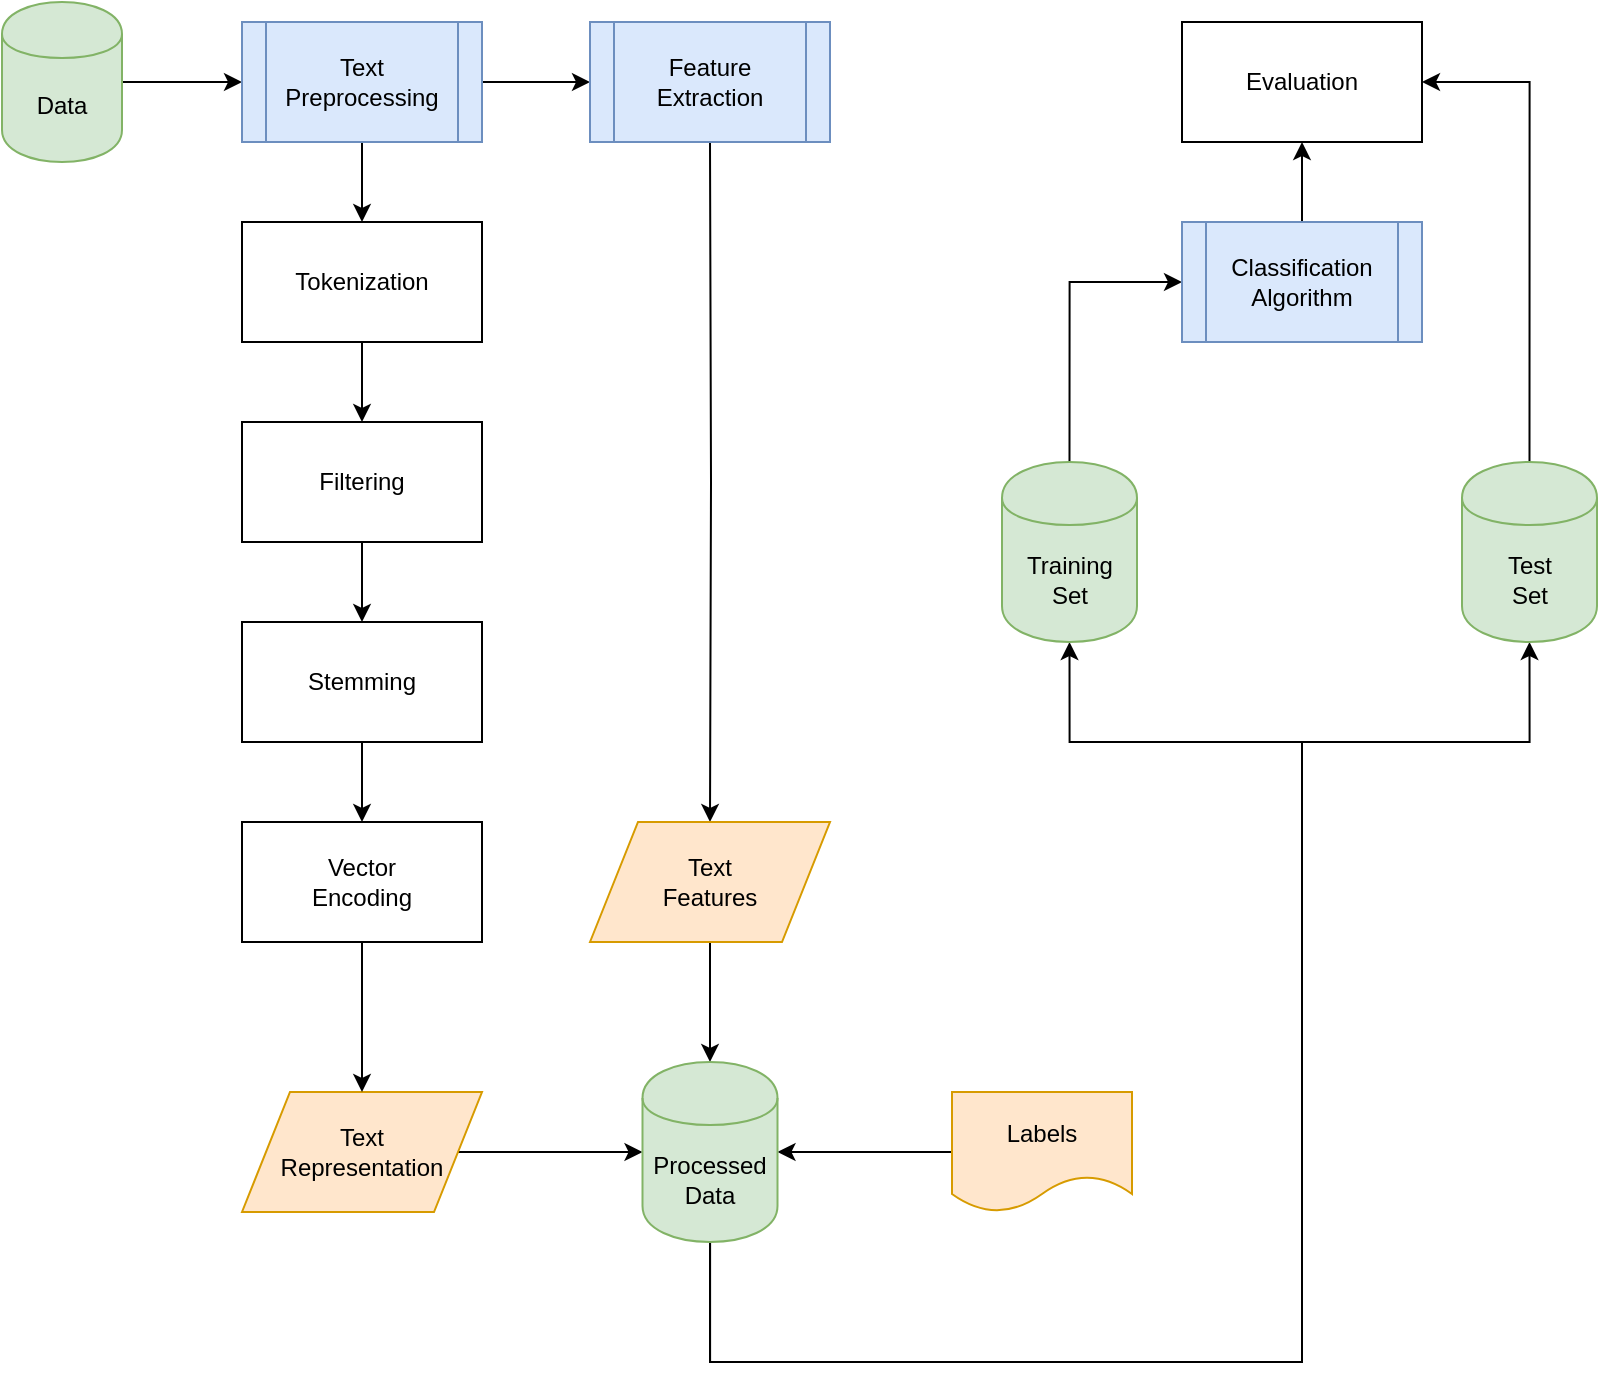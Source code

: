 <mxfile version="13.2.4" type="device"><diagram id="C5RBs43oDa-KdzZeNtuy" name="Page-1"><mxGraphModel dx="529" dy="1083" grid="1" gridSize="10" guides="1" tooltips="1" connect="1" arrows="1" fold="1" page="1" pageScale="1" pageWidth="827" pageHeight="1169" math="0" shadow="0"><root><mxCell id="WIyWlLk6GJQsqaUBKTNV-0"/><mxCell id="WIyWlLk6GJQsqaUBKTNV-1" parent="WIyWlLk6GJQsqaUBKTNV-0"/><mxCell id="RiM2dG6Ae0GsIkJmWlXL-3" style="edgeStyle=orthogonalEdgeStyle;rounded=0;orthogonalLoop=1;jettySize=auto;html=1;exitX=1;exitY=0.5;exitDx=0;exitDy=0;entryX=0;entryY=0.5;entryDx=0;entryDy=0;" parent="WIyWlLk6GJQsqaUBKTNV-1" source="HAJMogAvcHWUK49n_sLj-0" target="HAJMogAvcHWUK49n_sLj-26" edge="1"><mxGeometry relative="1" as="geometry"/></mxCell><mxCell id="HAJMogAvcHWUK49n_sLj-0" value="Text&lt;br&gt;Representation" style="shape=parallelogram;perimeter=parallelogramPerimeter;whiteSpace=wrap;html=1;fillColor=#ffe6cc;strokeColor=#d79b00;" parent="WIyWlLk6GJQsqaUBKTNV-1" vertex="1"><mxGeometry x="120" y="545" width="120" height="60" as="geometry"/></mxCell><mxCell id="HAJMogAvcHWUK49n_sLj-12" value="" style="edgeStyle=orthogonalEdgeStyle;rounded=0;orthogonalLoop=1;jettySize=auto;html=1;" parent="WIyWlLk6GJQsqaUBKTNV-1" source="HAJMogAvcHWUK49n_sLj-8" target="HAJMogAvcHWUK49n_sLj-11" edge="1"><mxGeometry relative="1" as="geometry"/></mxCell><mxCell id="HAJMogAvcHWUK49n_sLj-8" value="Tokenization" style="rounded=0;whiteSpace=wrap;html=1;" parent="WIyWlLk6GJQsqaUBKTNV-1" vertex="1"><mxGeometry x="120" y="110" width="120" height="60" as="geometry"/></mxCell><mxCell id="HAJMogAvcHWUK49n_sLj-14" value="" style="edgeStyle=orthogonalEdgeStyle;rounded=0;orthogonalLoop=1;jettySize=auto;html=1;" parent="WIyWlLk6GJQsqaUBKTNV-1" source="HAJMogAvcHWUK49n_sLj-11" target="HAJMogAvcHWUK49n_sLj-13" edge="1"><mxGeometry relative="1" as="geometry"/></mxCell><mxCell id="HAJMogAvcHWUK49n_sLj-11" value="Filtering" style="rounded=0;whiteSpace=wrap;html=1;" parent="WIyWlLk6GJQsqaUBKTNV-1" vertex="1"><mxGeometry x="120" y="210" width="120" height="60" as="geometry"/></mxCell><mxCell id="RiM2dG6Ae0GsIkJmWlXL-1" style="edgeStyle=orthogonalEdgeStyle;rounded=0;orthogonalLoop=1;jettySize=auto;html=1;exitX=0.5;exitY=1;exitDx=0;exitDy=0;entryX=0.5;entryY=0;entryDx=0;entryDy=0;" parent="WIyWlLk6GJQsqaUBKTNV-1" source="HAJMogAvcHWUK49n_sLj-13" target="RiM2dG6Ae0GsIkJmWlXL-0" edge="1"><mxGeometry relative="1" as="geometry"/></mxCell><mxCell id="HAJMogAvcHWUK49n_sLj-13" value="Stemming" style="rounded=0;whiteSpace=wrap;html=1;" parent="WIyWlLk6GJQsqaUBKTNV-1" vertex="1"><mxGeometry x="120" y="310" width="120" height="60" as="geometry"/></mxCell><mxCell id="HAJMogAvcHWUK49n_sLj-25" style="edgeStyle=orthogonalEdgeStyle;rounded=0;orthogonalLoop=1;jettySize=auto;html=1;exitX=0.5;exitY=1;exitDx=0;exitDy=0;" parent="WIyWlLk6GJQsqaUBKTNV-1" target="HAJMogAvcHWUK49n_sLj-22" edge="1"><mxGeometry relative="1" as="geometry"><mxPoint x="354" y="70" as="sourcePoint"/></mxGeometry></mxCell><mxCell id="HAJMogAvcHWUK49n_sLj-39" style="edgeStyle=orthogonalEdgeStyle;rounded=0;orthogonalLoop=1;jettySize=auto;html=1;exitX=1;exitY=0.5;exitDx=0;exitDy=0;entryX=0;entryY=0.5;entryDx=0;entryDy=0;" parent="WIyWlLk6GJQsqaUBKTNV-1" source="HAJMogAvcHWUK49n_sLj-5" target="HAJMogAvcHWUK49n_sLj-36" edge="1"><mxGeometry relative="1" as="geometry"/></mxCell><mxCell id="HAJMogAvcHWUK49n_sLj-5" value="Data" style="shape=cylinder;whiteSpace=wrap;html=1;boundedLbl=1;backgroundOutline=1;fillColor=#d5e8d4;strokeColor=#82b366;" parent="WIyWlLk6GJQsqaUBKTNV-1" vertex="1"><mxGeometry width="60" height="80" as="geometry"/></mxCell><mxCell id="HAJMogAvcHWUK49n_sLj-30" value="" style="edgeStyle=orthogonalEdgeStyle;rounded=0;orthogonalLoop=1;jettySize=auto;html=1;entryX=1;entryY=0.5;entryDx=0;entryDy=0;" parent="WIyWlLk6GJQsqaUBKTNV-1" source="HAJMogAvcHWUK49n_sLj-7" target="HAJMogAvcHWUK49n_sLj-26" edge="1"><mxGeometry relative="1" as="geometry"><mxPoint x="520" y="550" as="targetPoint"/><Array as="points"><mxPoint x="520" y="575"/></Array></mxGeometry></mxCell><mxCell id="HAJMogAvcHWUK49n_sLj-7" value="Labels" style="shape=document;whiteSpace=wrap;html=1;boundedLbl=1;fillColor=#ffe6cc;strokeColor=#d79b00;" parent="WIyWlLk6GJQsqaUBKTNV-1" vertex="1"><mxGeometry x="475" y="545" width="90" height="60" as="geometry"/></mxCell><mxCell id="HAJMogAvcHWUK49n_sLj-28" style="edgeStyle=orthogonalEdgeStyle;rounded=0;orthogonalLoop=1;jettySize=auto;html=1;exitX=0.5;exitY=1;exitDx=0;exitDy=0;entryX=0.5;entryY=0;entryDx=0;entryDy=0;" parent="WIyWlLk6GJQsqaUBKTNV-1" source="HAJMogAvcHWUK49n_sLj-22" target="HAJMogAvcHWUK49n_sLj-26" edge="1"><mxGeometry relative="1" as="geometry"/></mxCell><mxCell id="HAJMogAvcHWUK49n_sLj-22" value="Text&lt;br&gt;Features" style="shape=parallelogram;perimeter=parallelogramPerimeter;whiteSpace=wrap;html=1;fillColor=#ffe6cc;strokeColor=#d79b00;" parent="WIyWlLk6GJQsqaUBKTNV-1" vertex="1"><mxGeometry x="294" y="410" width="120" height="60" as="geometry"/></mxCell><mxCell id="HAJMogAvcHWUK49n_sLj-47" style="edgeStyle=orthogonalEdgeStyle;rounded=0;orthogonalLoop=1;jettySize=auto;html=1;entryX=0.5;entryY=1;entryDx=0;entryDy=0;" parent="WIyWlLk6GJQsqaUBKTNV-1" source="HAJMogAvcHWUK49n_sLj-26" target="HAJMogAvcHWUK49n_sLj-32" edge="1"><mxGeometry relative="1" as="geometry"><Array as="points"><mxPoint x="354" y="680"/><mxPoint x="650" y="680"/><mxPoint x="650" y="370"/><mxPoint x="534" y="370"/></Array></mxGeometry></mxCell><mxCell id="HAJMogAvcHWUK49n_sLj-48" style="edgeStyle=orthogonalEdgeStyle;rounded=0;orthogonalLoop=1;jettySize=auto;html=1;exitX=0.5;exitY=1;exitDx=0;exitDy=0;entryX=0.5;entryY=1;entryDx=0;entryDy=0;" parent="WIyWlLk6GJQsqaUBKTNV-1" source="HAJMogAvcHWUK49n_sLj-26" target="HAJMogAvcHWUK49n_sLj-31" edge="1"><mxGeometry relative="1" as="geometry"><Array as="points"><mxPoint x="354" y="680"/><mxPoint x="650" y="680"/><mxPoint x="650" y="370"/><mxPoint x="764" y="370"/></Array></mxGeometry></mxCell><mxCell id="HAJMogAvcHWUK49n_sLj-26" value="Processed&lt;br&gt;Data" style="shape=cylinder;whiteSpace=wrap;html=1;boundedLbl=1;backgroundOutline=1;fillColor=#d5e8d4;strokeColor=#82b366;" parent="WIyWlLk6GJQsqaUBKTNV-1" vertex="1"><mxGeometry x="320.25" y="530" width="67.5" height="90" as="geometry"/></mxCell><mxCell id="HAJMogAvcHWUK49n_sLj-50" style="edgeStyle=orthogonalEdgeStyle;rounded=0;orthogonalLoop=1;jettySize=auto;html=1;exitX=0.5;exitY=0;exitDx=0;exitDy=0;entryX=1;entryY=0.5;entryDx=0;entryDy=0;" parent="WIyWlLk6GJQsqaUBKTNV-1" source="HAJMogAvcHWUK49n_sLj-31" target="HAJMogAvcHWUK49n_sLj-44" edge="1"><mxGeometry relative="1" as="geometry"/></mxCell><mxCell id="HAJMogAvcHWUK49n_sLj-31" value="Test&lt;br&gt;Set" style="shape=cylinder;whiteSpace=wrap;html=1;boundedLbl=1;backgroundOutline=1;fillColor=#d5e8d4;strokeColor=#82b366;" parent="WIyWlLk6GJQsqaUBKTNV-1" vertex="1"><mxGeometry x="730" y="230" width="67.5" height="90" as="geometry"/></mxCell><mxCell id="HAJMogAvcHWUK49n_sLj-49" style="edgeStyle=orthogonalEdgeStyle;rounded=0;orthogonalLoop=1;jettySize=auto;html=1;exitX=0.5;exitY=0;exitDx=0;exitDy=0;entryX=0;entryY=0.5;entryDx=0;entryDy=0;" parent="WIyWlLk6GJQsqaUBKTNV-1" source="HAJMogAvcHWUK49n_sLj-32" target="HAJMogAvcHWUK49n_sLj-35" edge="1"><mxGeometry relative="1" as="geometry"/></mxCell><mxCell id="HAJMogAvcHWUK49n_sLj-32" value="Training&lt;br&gt;Set" style="shape=cylinder;whiteSpace=wrap;html=1;boundedLbl=1;backgroundOutline=1;fillColor=#d5e8d4;strokeColor=#82b366;" parent="WIyWlLk6GJQsqaUBKTNV-1" vertex="1"><mxGeometry x="500" y="230" width="67.5" height="90" as="geometry"/></mxCell><mxCell id="HAJMogAvcHWUK49n_sLj-51" style="edgeStyle=orthogonalEdgeStyle;rounded=0;orthogonalLoop=1;jettySize=auto;html=1;exitX=0.5;exitY=0;exitDx=0;exitDy=0;entryX=0.5;entryY=1;entryDx=0;entryDy=0;" parent="WIyWlLk6GJQsqaUBKTNV-1" source="HAJMogAvcHWUK49n_sLj-35" target="HAJMogAvcHWUK49n_sLj-44" edge="1"><mxGeometry relative="1" as="geometry"/></mxCell><mxCell id="HAJMogAvcHWUK49n_sLj-35" value="Classification&lt;br&gt;Algorithm" style="shape=process;whiteSpace=wrap;html=1;backgroundOutline=1;fillColor=#dae8fc;strokeColor=#6c8ebf;" parent="WIyWlLk6GJQsqaUBKTNV-1" vertex="1"><mxGeometry x="590" y="110" width="120" height="60" as="geometry"/></mxCell><mxCell id="HAJMogAvcHWUK49n_sLj-38" style="edgeStyle=orthogonalEdgeStyle;rounded=0;orthogonalLoop=1;jettySize=auto;html=1;exitX=1;exitY=0.5;exitDx=0;exitDy=0;entryX=0;entryY=0.5;entryDx=0;entryDy=0;" parent="WIyWlLk6GJQsqaUBKTNV-1" source="HAJMogAvcHWUK49n_sLj-36" target="HAJMogAvcHWUK49n_sLj-37" edge="1"><mxGeometry relative="1" as="geometry"/></mxCell><mxCell id="HAJMogAvcHWUK49n_sLj-40" style="edgeStyle=orthogonalEdgeStyle;rounded=0;orthogonalLoop=1;jettySize=auto;html=1;exitX=0.5;exitY=1;exitDx=0;exitDy=0;entryX=0.5;entryY=0;entryDx=0;entryDy=0;" parent="WIyWlLk6GJQsqaUBKTNV-1" source="HAJMogAvcHWUK49n_sLj-36" target="HAJMogAvcHWUK49n_sLj-8" edge="1"><mxGeometry relative="1" as="geometry"/></mxCell><mxCell id="HAJMogAvcHWUK49n_sLj-36" value="&lt;span&gt;Text&lt;/span&gt;&lt;br&gt;&lt;span&gt;Preprocessing&lt;/span&gt;" style="shape=process;whiteSpace=wrap;html=1;backgroundOutline=1;fillColor=#dae8fc;strokeColor=#6c8ebf;" parent="WIyWlLk6GJQsqaUBKTNV-1" vertex="1"><mxGeometry x="120" y="10" width="120" height="60" as="geometry"/></mxCell><mxCell id="HAJMogAvcHWUK49n_sLj-37" value="&lt;span&gt;Feature&lt;br&gt;Extraction&lt;br&gt;&lt;/span&gt;" style="shape=process;whiteSpace=wrap;html=1;backgroundOutline=1;fillColor=#dae8fc;strokeColor=#6c8ebf;" parent="WIyWlLk6GJQsqaUBKTNV-1" vertex="1"><mxGeometry x="294" y="10" width="120" height="60" as="geometry"/></mxCell><mxCell id="HAJMogAvcHWUK49n_sLj-44" value="Evaluation" style="rounded=0;whiteSpace=wrap;html=1;" parent="WIyWlLk6GJQsqaUBKTNV-1" vertex="1"><mxGeometry x="590" y="10" width="120" height="60" as="geometry"/></mxCell><mxCell id="RiM2dG6Ae0GsIkJmWlXL-2" style="edgeStyle=orthogonalEdgeStyle;rounded=0;orthogonalLoop=1;jettySize=auto;html=1;exitX=0.5;exitY=1;exitDx=0;exitDy=0;entryX=0.5;entryY=0;entryDx=0;entryDy=0;" parent="WIyWlLk6GJQsqaUBKTNV-1" source="RiM2dG6Ae0GsIkJmWlXL-0" target="HAJMogAvcHWUK49n_sLj-0" edge="1"><mxGeometry relative="1" as="geometry"/></mxCell><mxCell id="RiM2dG6Ae0GsIkJmWlXL-0" value="Vector&lt;br&gt;Encoding" style="rounded=0;whiteSpace=wrap;html=1;" parent="WIyWlLk6GJQsqaUBKTNV-1" vertex="1"><mxGeometry x="120" y="410" width="120" height="60" as="geometry"/></mxCell></root></mxGraphModel></diagram></mxfile>